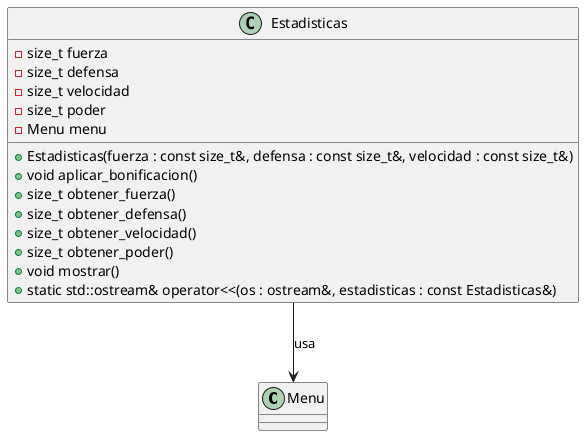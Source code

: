 @startuml
'https://plantuml.com/class-diagram
class Menu

class Estadisticas {
    - size_t fuerza
    - size_t defensa
    - size_t velocidad
    - size_t poder
    - Menu menu

    + Estadisticas(fuerza : const size_t&, defensa : const size_t&, velocidad : const size_t&)
    + void aplicar_bonificacion()
    + size_t obtener_fuerza()
    + size_t obtener_defensa()
    + size_t obtener_velocidad()
    + size_t obtener_poder()
    + void mostrar()
    + static std::ostream& operator<<(os : ostream&, estadisticas : const Estadisticas&)
}

' Relaciones
Estadisticas --> Menu : "usa"

@enduml